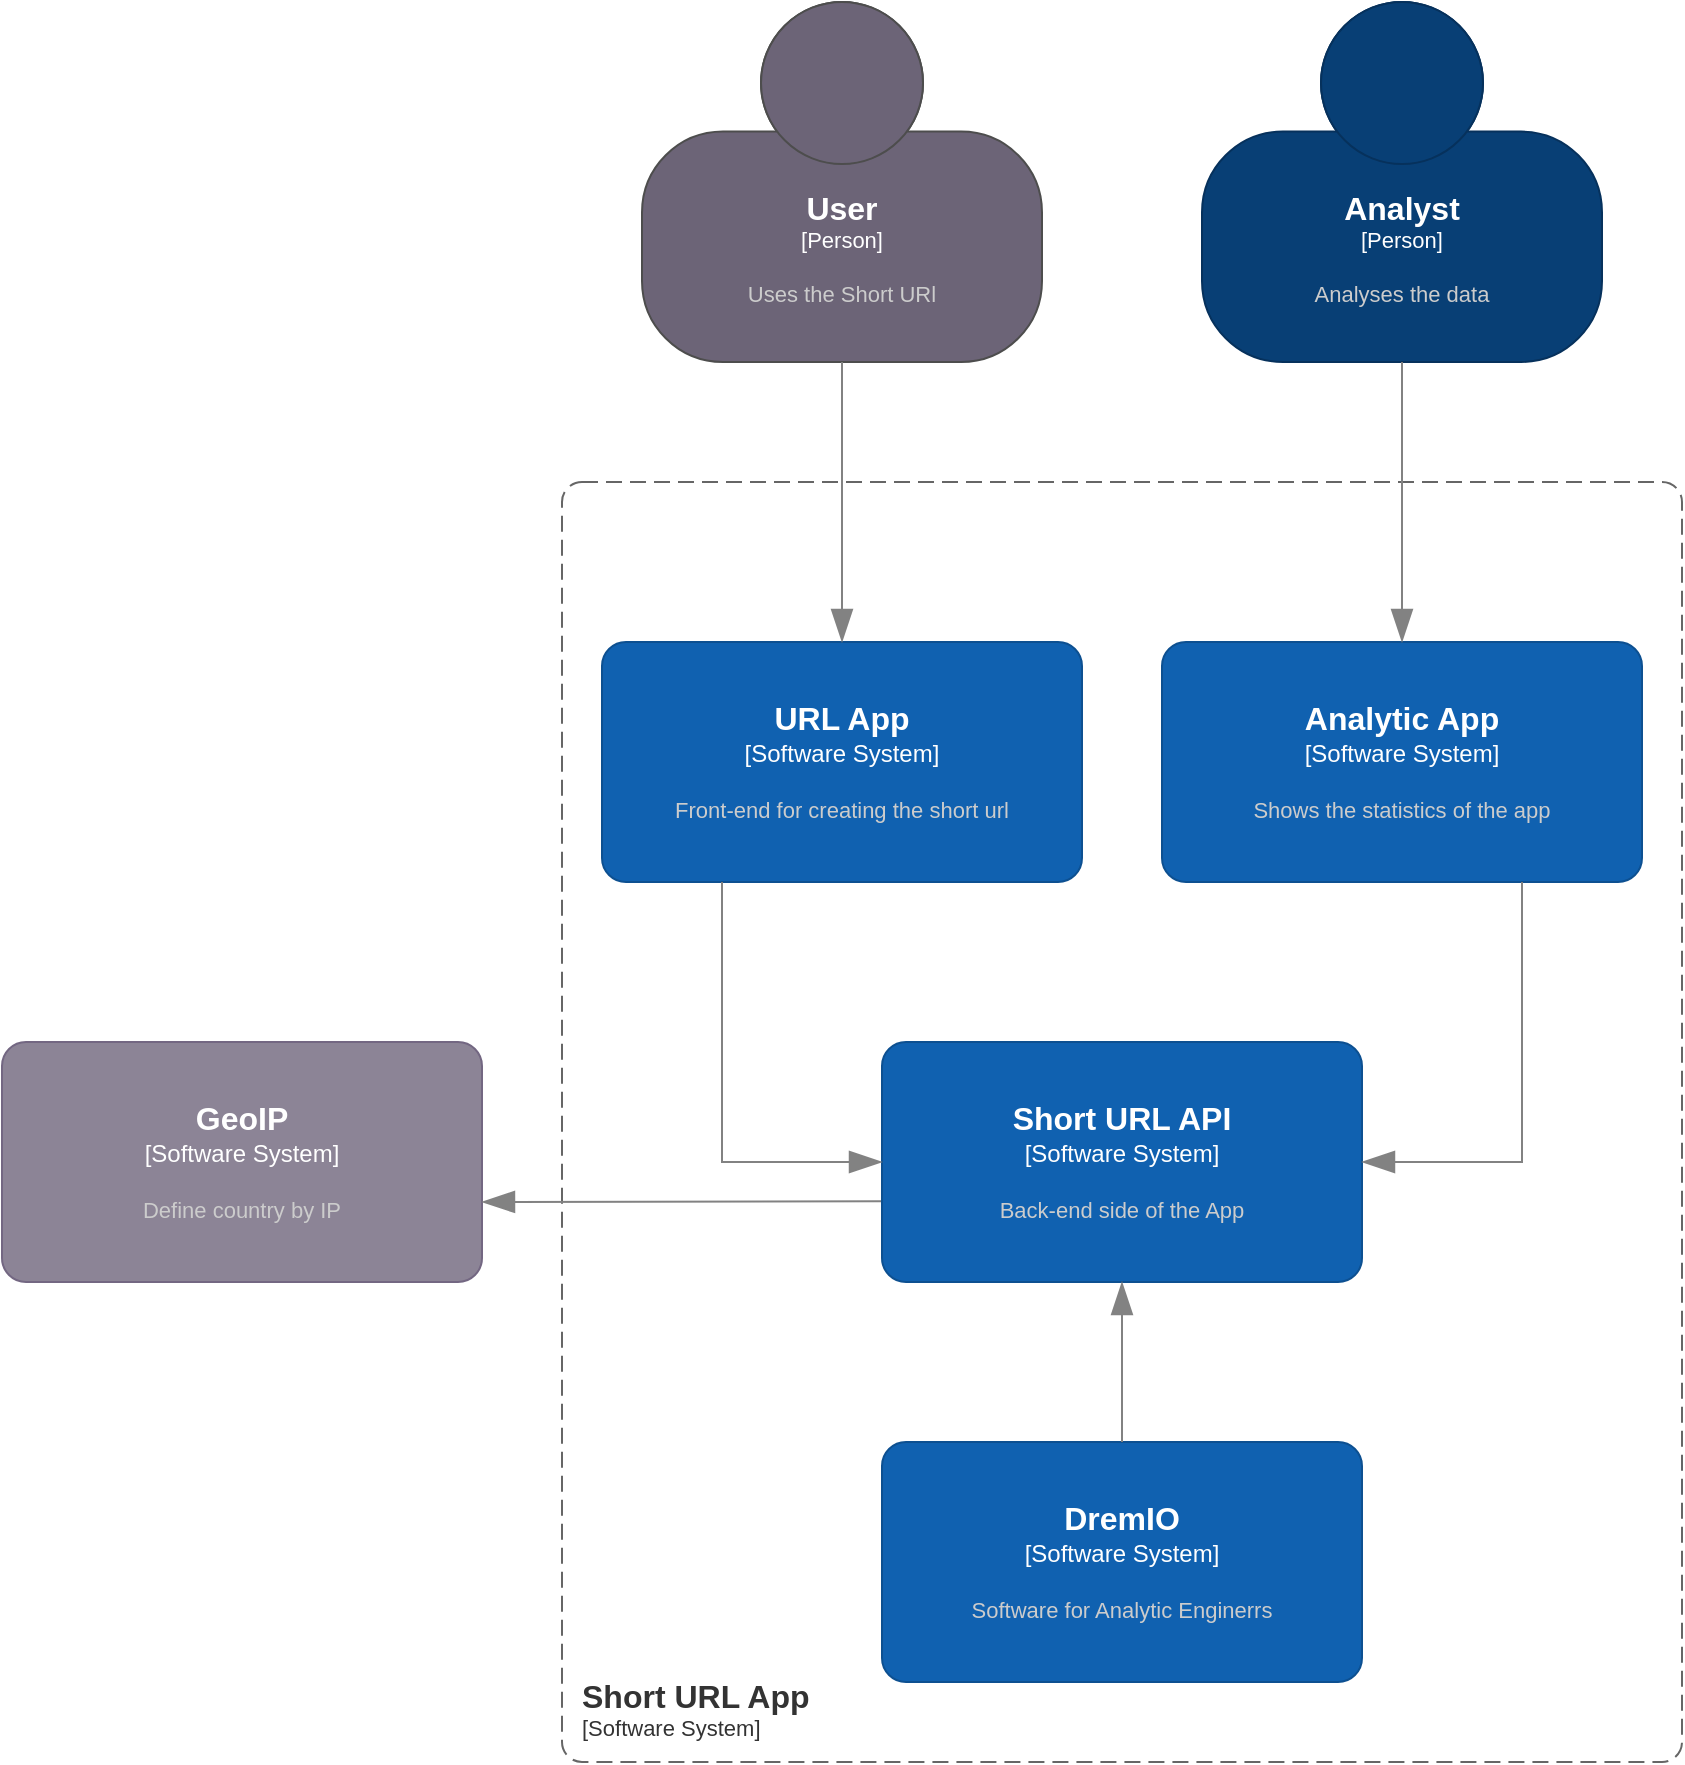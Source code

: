 <mxfile version="26.2.14" pages="2">
  <diagram name="Context" id="rGiJOUNW9idKimHOcc7z">
    <mxGraphModel dx="1878" dy="729" grid="1" gridSize="10" guides="1" tooltips="1" connect="1" arrows="1" fold="1" page="1" pageScale="1" pageWidth="827" pageHeight="1169" math="0" shadow="0">
      <root>
        <mxCell id="0" />
        <mxCell id="1" parent="0" />
        <object placeholders="1" c4Name="User" c4Type="Person" c4Description="Uses the Short URl" label="&lt;font style=&quot;font-size: 16px&quot;&gt;&lt;b&gt;%c4Name%&lt;/b&gt;&lt;/font&gt;&lt;div&gt;[%c4Type%]&lt;/div&gt;&lt;br&gt;&lt;div&gt;&lt;font style=&quot;font-size: 11px&quot;&gt;&lt;font color=&quot;#cccccc&quot;&gt;%c4Description%&lt;/font&gt;&lt;/div&gt;" id="5mEzXijUuJtl-lVVwUSz-2">
          <mxCell style="html=1;fontSize=11;dashed=0;whiteSpace=wrap;fillColor=#6C6477;strokeColor=#4D4D4D;fontColor=#ffffff;shape=mxgraph.c4.person2;align=center;metaEdit=1;points=[[0.5,0,0],[1,0.5,0],[1,0.75,0],[0.75,1,0],[0.5,1,0],[0.25,1,0],[0,0.75,0],[0,0.5,0]];resizable=0;" parent="1" vertex="1">
            <mxGeometry x="160" y="40" width="200" height="180" as="geometry" />
          </mxCell>
        </object>
        <object placeholders="1" c4Name="Analyst" c4Type="Person" c4Description="Analyses the data" label="&lt;font style=&quot;font-size: 16px&quot;&gt;&lt;b&gt;%c4Name%&lt;/b&gt;&lt;/font&gt;&lt;div&gt;[%c4Type%]&lt;/div&gt;&lt;br&gt;&lt;div&gt;&lt;font style=&quot;font-size: 11px&quot;&gt;&lt;font color=&quot;#cccccc&quot;&gt;%c4Description%&lt;/font&gt;&lt;/div&gt;" id="5mEzXijUuJtl-lVVwUSz-3">
          <mxCell style="html=1;fontSize=11;dashed=0;whiteSpace=wrap;fillColor=#083F75;strokeColor=#06315C;fontColor=#ffffff;shape=mxgraph.c4.person2;align=center;metaEdit=1;points=[[0.5,0,0],[1,0.5,0],[1,0.75,0],[0.75,1,0],[0.5,1,0],[0.25,1,0],[0,0.75,0],[0,0.5,0]];resizable=0;" parent="1" vertex="1">
            <mxGeometry x="440" y="40" width="200" height="180" as="geometry" />
          </mxCell>
        </object>
        <object placeholders="1" c4Name="Short URL App" c4Type="SystemScopeBoundary" c4Application="Software System" label="&lt;font style=&quot;font-size: 16px&quot;&gt;&lt;b&gt;&lt;div style=&quot;text-align: left&quot;&gt;%c4Name%&lt;/div&gt;&lt;/b&gt;&lt;/font&gt;&lt;div style=&quot;text-align: left&quot;&gt;[%c4Application%]&lt;/div&gt;" id="5mEzXijUuJtl-lVVwUSz-4">
          <mxCell style="rounded=1;fontSize=11;whiteSpace=wrap;html=1;dashed=1;arcSize=20;fillColor=none;strokeColor=#666666;fontColor=#333333;labelBackgroundColor=none;align=left;verticalAlign=bottom;labelBorderColor=none;spacingTop=0;spacing=10;dashPattern=8 4;metaEdit=1;rotatable=0;perimeter=rectanglePerimeter;noLabel=0;labelPadding=0;allowArrows=0;connectable=0;expand=0;recursiveResize=0;editable=1;pointerEvents=0;absoluteArcSize=1;points=[[0.25,0,0],[0.5,0,0],[0.75,0,0],[1,0.25,0],[1,0.5,0],[1,0.75,0],[0.75,1,0],[0.5,1,0],[0.25,1,0],[0,0.75,0],[0,0.5,0],[0,0.25,0]];" parent="1" vertex="1">
            <mxGeometry x="120" y="280" width="560" height="640" as="geometry" />
          </mxCell>
        </object>
        <object placeholders="1" c4Name="URL App" c4Type="Software System" c4Description="Front-end for creating the short url" label="&lt;font style=&quot;font-size: 16px&quot;&gt;&lt;b&gt;%c4Name%&lt;/b&gt;&lt;/font&gt;&lt;div&gt;[%c4Type%]&lt;/div&gt;&lt;br&gt;&lt;div&gt;&lt;font style=&quot;font-size: 11px&quot;&gt;&lt;font color=&quot;#cccccc&quot;&gt;%c4Description%&lt;/font&gt;&lt;/div&gt;" id="5mEzXijUuJtl-lVVwUSz-5">
          <mxCell style="rounded=1;whiteSpace=wrap;html=1;labelBackgroundColor=none;fillColor=#1061B0;fontColor=#ffffff;align=center;arcSize=10;strokeColor=#0D5091;metaEdit=1;resizable=0;points=[[0.25,0,0],[0.5,0,0],[0.75,0,0],[1,0.25,0],[1,0.5,0],[1,0.75,0],[0.75,1,0],[0.5,1,0],[0.25,1,0],[0,0.75,0],[0,0.5,0],[0,0.25,0]];" parent="1" vertex="1">
            <mxGeometry x="140" y="360" width="240" height="120" as="geometry" />
          </mxCell>
        </object>
        <object placeholders="1" c4Name="Analytic App" c4Type="Software System" c4Description="Shows the statistics of the app" label="&lt;font style=&quot;font-size: 16px&quot;&gt;&lt;b&gt;%c4Name%&lt;/b&gt;&lt;/font&gt;&lt;div&gt;[%c4Type%]&lt;/div&gt;&lt;br&gt;&lt;div&gt;&lt;font style=&quot;font-size: 11px&quot;&gt;&lt;font color=&quot;#cccccc&quot;&gt;%c4Description%&lt;/font&gt;&lt;/div&gt;" id="5mEzXijUuJtl-lVVwUSz-6">
          <mxCell style="rounded=1;whiteSpace=wrap;html=1;labelBackgroundColor=none;fillColor=#1061B0;fontColor=#ffffff;align=center;arcSize=10;strokeColor=#0D5091;metaEdit=1;resizable=0;points=[[0.25,0,0],[0.5,0,0],[0.75,0,0],[1,0.25,0],[1,0.5,0],[1,0.75,0],[0.75,1,0],[0.5,1,0],[0.25,1,0],[0,0.75,0],[0,0.5,0],[0,0.25,0]];" parent="1" vertex="1">
            <mxGeometry x="420" y="360" width="240" height="120" as="geometry" />
          </mxCell>
        </object>
        <object placeholders="1" c4Name="Short URL API" c4Type="Software System" c4Description="Back-end side of the App" label="&lt;font style=&quot;font-size: 16px&quot;&gt;&lt;b&gt;%c4Name%&lt;/b&gt;&lt;/font&gt;&lt;div&gt;[%c4Type%]&lt;/div&gt;&lt;br&gt;&lt;div&gt;&lt;font style=&quot;font-size: 11px&quot;&gt;&lt;font color=&quot;#cccccc&quot;&gt;%c4Description%&lt;/font&gt;&lt;/div&gt;" id="5mEzXijUuJtl-lVVwUSz-7">
          <mxCell style="rounded=1;whiteSpace=wrap;html=1;labelBackgroundColor=none;fillColor=#1061B0;fontColor=#ffffff;align=center;arcSize=10;strokeColor=#0D5091;metaEdit=1;resizable=0;points=[[0.25,0,0],[0.5,0,0],[0.75,0,0],[1,0.25,0],[1,0.5,0],[1,0.75,0],[0.75,1,0],[0.5,1,0],[0.25,1,0],[0,0.75,0],[0,0.5,0],[0,0.25,0]];" parent="1" vertex="1">
            <mxGeometry x="280" y="560" width="240" height="120" as="geometry" />
          </mxCell>
        </object>
        <object placeholders="1" c4Type="Relationship" id="5mEzXijUuJtl-lVVwUSz-8">
          <mxCell style="endArrow=blockThin;html=1;fontSize=10;fontColor=#404040;strokeWidth=1;endFill=1;strokeColor=#828282;elbow=vertical;metaEdit=1;endSize=14;startSize=14;jumpStyle=arc;jumpSize=16;rounded=0;edgeStyle=orthogonalEdgeStyle;exitX=0.5;exitY=1;exitDx=0;exitDy=0;exitPerimeter=0;entryX=0.5;entryY=0;entryDx=0;entryDy=0;entryPerimeter=0;" parent="1" source="5mEzXijUuJtl-lVVwUSz-2" target="5mEzXijUuJtl-lVVwUSz-5" edge="1">
            <mxGeometry width="240" relative="1" as="geometry">
              <mxPoint x="290" y="460" as="sourcePoint" />
              <mxPoint x="530" y="460" as="targetPoint" />
            </mxGeometry>
          </mxCell>
        </object>
        <object placeholders="1" c4Type="Relationship" id="5mEzXijUuJtl-lVVwUSz-9">
          <mxCell style="endArrow=blockThin;html=1;fontSize=10;fontColor=#404040;strokeWidth=1;endFill=1;strokeColor=#828282;elbow=vertical;metaEdit=1;endSize=14;startSize=14;jumpStyle=arc;jumpSize=16;rounded=0;edgeStyle=orthogonalEdgeStyle;exitX=0.5;exitY=1;exitDx=0;exitDy=0;exitPerimeter=0;entryX=0.5;entryY=0;entryDx=0;entryDy=0;entryPerimeter=0;" parent="1" source="5mEzXijUuJtl-lVVwUSz-3" target="5mEzXijUuJtl-lVVwUSz-6" edge="1">
            <mxGeometry width="240" relative="1" as="geometry">
              <mxPoint x="290" y="460" as="sourcePoint" />
              <mxPoint x="530" y="460" as="targetPoint" />
            </mxGeometry>
          </mxCell>
        </object>
        <object placeholders="1" c4Type="Relationship" id="5mEzXijUuJtl-lVVwUSz-10">
          <mxCell style="endArrow=blockThin;html=1;fontSize=10;fontColor=#404040;strokeWidth=1;endFill=1;strokeColor=#828282;elbow=vertical;metaEdit=1;endSize=14;startSize=14;jumpStyle=arc;jumpSize=16;rounded=0;edgeStyle=orthogonalEdgeStyle;entryX=0;entryY=0.5;entryDx=0;entryDy=0;entryPerimeter=0;" parent="1" target="5mEzXijUuJtl-lVVwUSz-7" edge="1">
            <mxGeometry width="240" relative="1" as="geometry">
              <mxPoint x="200" y="480" as="sourcePoint" />
              <mxPoint x="530" y="460" as="targetPoint" />
              <Array as="points">
                <mxPoint x="200" y="620" />
              </Array>
            </mxGeometry>
          </mxCell>
        </object>
        <object placeholders="1" c4Type="Relationship" id="5mEzXijUuJtl-lVVwUSz-11">
          <mxCell style="endArrow=blockThin;html=1;fontSize=10;fontColor=#404040;strokeWidth=1;endFill=1;strokeColor=#828282;elbow=vertical;metaEdit=1;endSize=14;startSize=14;jumpStyle=arc;jumpSize=16;rounded=0;edgeStyle=orthogonalEdgeStyle;entryX=1;entryY=0.5;entryDx=0;entryDy=0;entryPerimeter=0;" parent="1" target="5mEzXijUuJtl-lVVwUSz-7" edge="1">
            <mxGeometry width="240" relative="1" as="geometry">
              <mxPoint x="600" y="480" as="sourcePoint" />
              <mxPoint x="530" y="460" as="targetPoint" />
              <Array as="points">
                <mxPoint x="600" y="620" />
              </Array>
            </mxGeometry>
          </mxCell>
        </object>
        <object placeholders="1" c4Name="GeoIP" c4Type="Software System" c4Description="Define country by IP" label="&lt;font style=&quot;font-size: 16px&quot;&gt;&lt;b&gt;%c4Name%&lt;/b&gt;&lt;/font&gt;&lt;div&gt;[%c4Type%]&lt;/div&gt;&lt;br&gt;&lt;div&gt;&lt;font style=&quot;font-size: 11px&quot;&gt;&lt;font color=&quot;#cccccc&quot;&gt;%c4Description%&lt;/font&gt;&lt;/div&gt;" id="DpZR4_Xgi14tpFOz3s8G-1">
          <mxCell style="rounded=1;whiteSpace=wrap;html=1;labelBackgroundColor=none;fillColor=#8C8496;fontColor=#ffffff;align=center;arcSize=10;strokeColor=#736782;metaEdit=1;resizable=0;points=[[0.25,0,0],[0.5,0,0],[0.75,0,0],[1,0.25,0],[1,0.5,0],[1,0.75,0],[0.75,1,0],[0.5,1,0],[0.25,1,0],[0,0.75,0],[0,0.5,0],[0,0.25,0]];" parent="1" vertex="1">
            <mxGeometry x="-160" y="560" width="240" height="120" as="geometry" />
          </mxCell>
        </object>
        <object placeholders="1" c4Type="Relationship" id="DpZR4_Xgi14tpFOz3s8G-2">
          <mxCell style="endArrow=blockThin;html=1;fontSize=10;fontColor=#404040;strokeWidth=1;endFill=1;strokeColor=#828282;elbow=vertical;metaEdit=1;endSize=14;startSize=14;jumpStyle=arc;jumpSize=16;rounded=0;edgeStyle=orthogonalEdgeStyle;exitX=-0.002;exitY=0.664;exitDx=0;exitDy=0;exitPerimeter=0;" parent="1" edge="1" source="5mEzXijUuJtl-lVVwUSz-7">
            <mxGeometry width="240" relative="1" as="geometry">
              <mxPoint x="280" y="660" as="sourcePoint" />
              <mxPoint x="80" y="640" as="targetPoint" />
            </mxGeometry>
          </mxCell>
        </object>
        <object placeholders="1" c4Name="DremIO" c4Type="Software System" c4Description="Software for Analytic Enginerrs" label="&lt;font style=&quot;font-size: 16px&quot;&gt;&lt;b&gt;%c4Name%&lt;/b&gt;&lt;/font&gt;&lt;div&gt;[%c4Type%]&lt;/div&gt;&lt;br&gt;&lt;div&gt;&lt;font style=&quot;font-size: 11px&quot;&gt;&lt;font color=&quot;#cccccc&quot;&gt;%c4Description%&lt;/font&gt;&lt;/div&gt;" id="DpZR4_Xgi14tpFOz3s8G-3">
          <mxCell style="rounded=1;whiteSpace=wrap;html=1;labelBackgroundColor=none;fillColor=#1061B0;fontColor=#ffffff;align=center;arcSize=10;strokeColor=#0D5091;metaEdit=1;resizable=0;points=[[0.25,0,0],[0.5,0,0],[0.75,0,0],[1,0.25,0],[1,0.5,0],[1,0.75,0],[0.75,1,0],[0.5,1,0],[0.25,1,0],[0,0.75,0],[0,0.5,0],[0,0.25,0]];" parent="1" vertex="1">
            <mxGeometry x="280" y="760" width="240" height="120" as="geometry" />
          </mxCell>
        </object>
        <object placeholders="1" c4Type="Relationship" id="DpZR4_Xgi14tpFOz3s8G-4">
          <mxCell style="endArrow=blockThin;html=1;fontSize=10;fontColor=#404040;strokeWidth=1;endFill=1;strokeColor=#828282;elbow=vertical;metaEdit=1;endSize=14;startSize=14;jumpStyle=arc;jumpSize=16;rounded=0;edgeStyle=orthogonalEdgeStyle;exitX=0.5;exitY=0;exitDx=0;exitDy=0;exitPerimeter=0;entryX=0.5;entryY=1;entryDx=0;entryDy=0;entryPerimeter=0;" parent="1" edge="1" target="5mEzXijUuJtl-lVVwUSz-7" source="DpZR4_Xgi14tpFOz3s8G-3">
            <mxGeometry width="240" relative="1" as="geometry">
              <mxPoint x="400" y="680" as="sourcePoint" />
              <mxPoint x="440" y="680" as="targetPoint" />
            </mxGeometry>
          </mxCell>
        </object>
      </root>
    </mxGraphModel>
  </diagram>
  <diagram id="AcXht7kjBvSb1RFSYacr" name="Container">
    <mxGraphModel dx="1773" dy="656" grid="1" gridSize="10" guides="1" tooltips="1" connect="1" arrows="1" fold="1" page="1" pageScale="1" pageWidth="827" pageHeight="1169" math="0" shadow="0">
      <root>
        <mxCell id="0" />
        <mxCell id="1" parent="0" />
        <object placeholders="1" c4Name="User" c4Type="Person" c4Description="Uses the Short URl" label="&lt;font style=&quot;font-size: 16px&quot;&gt;&lt;b&gt;%c4Name%&lt;/b&gt;&lt;/font&gt;&lt;div&gt;[%c4Type%]&lt;/div&gt;&lt;br&gt;&lt;div&gt;&lt;font style=&quot;font-size: 11px&quot;&gt;&lt;font color=&quot;#cccccc&quot;&gt;%c4Description%&lt;/font&gt;&lt;/div&gt;" id="OESrc9e0XN2vS9DND_qj-1">
          <mxCell style="html=1;fontSize=11;dashed=0;whiteSpace=wrap;fillColor=#6C6477;strokeColor=#4D4D4D;fontColor=#ffffff;shape=mxgraph.c4.person2;align=center;metaEdit=1;points=[[0.5,0,0],[1,0.5,0],[1,0.75,0],[0.75,1,0],[0.5,1,0],[0.25,1,0],[0,0.75,0],[0,0.5,0]];resizable=0;" parent="1" vertex="1">
            <mxGeometry x="180" y="40" width="200" height="180" as="geometry" />
          </mxCell>
        </object>
        <object placeholders="1" c4Name="Analyst" c4Type="Person" c4Description="Analyses the data" label="&lt;font style=&quot;font-size: 16px&quot;&gt;&lt;b&gt;%c4Name%&lt;/b&gt;&lt;/font&gt;&lt;div&gt;[%c4Type%]&lt;/div&gt;&lt;br&gt;&lt;div&gt;&lt;font style=&quot;font-size: 11px&quot;&gt;&lt;font color=&quot;#cccccc&quot;&gt;%c4Description%&lt;/font&gt;&lt;/div&gt;" id="OESrc9e0XN2vS9DND_qj-2">
          <mxCell style="html=1;fontSize=11;dashed=0;whiteSpace=wrap;fillColor=#083F75;strokeColor=#06315C;fontColor=#ffffff;shape=mxgraph.c4.person2;align=center;metaEdit=1;points=[[0.5,0,0],[1,0.5,0],[1,0.75,0],[0.75,1,0],[0.5,1,0],[0.25,1,0],[0,0.75,0],[0,0.5,0]];resizable=0;" parent="1" vertex="1">
            <mxGeometry x="700" y="40" width="200" height="180" as="geometry" />
          </mxCell>
        </object>
        <object placeholders="1" c4Name="Short URL App" c4Type="SystemScopeBoundary" c4Application="Software System" label="&lt;font style=&quot;font-size: 16px&quot;&gt;&lt;b&gt;&lt;div style=&quot;text-align: left&quot;&gt;%c4Name%&lt;/div&gt;&lt;/b&gt;&lt;/font&gt;&lt;div style=&quot;text-align: left&quot;&gt;[%c4Application%]&lt;/div&gt;" id="OESrc9e0XN2vS9DND_qj-3">
          <mxCell style="rounded=1;fontSize=11;whiteSpace=wrap;html=1;dashed=1;arcSize=20;fillColor=none;strokeColor=#666666;fontColor=#333333;labelBackgroundColor=none;align=left;verticalAlign=bottom;labelBorderColor=none;spacingTop=0;spacing=10;dashPattern=8 4;metaEdit=1;rotatable=0;perimeter=rectanglePerimeter;noLabel=0;labelPadding=0;allowArrows=0;connectable=0;expand=0;recursiveResize=0;editable=1;pointerEvents=0;absoluteArcSize=1;points=[[0.25,0,0],[0.5,0,0],[0.75,0,0],[1,0.25,0],[1,0.5,0],[1,0.75,0],[0.75,1,0],[0.5,1,0],[0.25,1,0],[0,0.75,0],[0,0.5,0],[0,0.25,0]];" parent="1" vertex="1">
            <mxGeometry x="-80" y="280" width="1240" height="1360" as="geometry" />
          </mxCell>
        </object>
        <object placeholders="1" c4Type="Relationship" id="OESrc9e0XN2vS9DND_qj-7">
          <mxCell style="endArrow=blockThin;html=1;fontSize=10;fontColor=#404040;strokeWidth=1;endFill=1;strokeColor=#828282;elbow=vertical;metaEdit=1;endSize=14;startSize=14;jumpStyle=arc;jumpSize=16;rounded=0;edgeStyle=orthogonalEdgeStyle;exitX=0.5;exitY=1;exitDx=0;exitDy=0;exitPerimeter=0;entryX=0.5;entryY=0;entryDx=0;entryDy=0;entryPerimeter=0;" parent="1" edge="1">
            <mxGeometry width="240" relative="1" as="geometry">
              <mxPoint x="278.75" y="220" as="sourcePoint" />
              <mxPoint x="278.75" y="360" as="targetPoint" />
            </mxGeometry>
          </mxCell>
        </object>
        <object placeholders="1" c4Type="Relationship" id="OESrc9e0XN2vS9DND_qj-8">
          <mxCell style="endArrow=blockThin;html=1;fontSize=10;fontColor=#404040;strokeWidth=1;endFill=1;strokeColor=#828282;elbow=vertical;metaEdit=1;endSize=14;startSize=14;jumpStyle=arc;jumpSize=16;rounded=0;edgeStyle=orthogonalEdgeStyle;exitX=0.5;exitY=1;exitDx=0;exitDy=0;exitPerimeter=0;entryX=0.5;entryY=0;entryDx=0;entryDy=0;entryPerimeter=0;" parent="1" source="OESrc9e0XN2vS9DND_qj-2" edge="1">
            <mxGeometry width="240" relative="1" as="geometry">
              <mxPoint x="1070" y="220" as="sourcePoint" />
              <mxPoint x="800" y="360" as="targetPoint" />
            </mxGeometry>
          </mxCell>
        </object>
        <object placeholders="1" c4Name="Front-End Side" c4Type="ContainerScopeBoundary" c4Application="Container" label="&lt;font style=&quot;font-size: 16px&quot;&gt;&lt;b&gt;&lt;div style=&quot;text-align: left&quot;&gt;%c4Name%&lt;/div&gt;&lt;/b&gt;&lt;/font&gt;&lt;div style=&quot;text-align: left&quot;&gt;[%c4Application%]&lt;/div&gt;" id="OESrc9e0XN2vS9DND_qj-11">
          <mxCell style="rounded=1;fontSize=11;whiteSpace=wrap;html=1;dashed=1;arcSize=20;fillColor=none;strokeColor=#666666;fontColor=#333333;labelBackgroundColor=none;align=left;verticalAlign=bottom;labelBorderColor=none;spacingTop=0;spacing=10;dashPattern=8 4;metaEdit=1;rotatable=0;perimeter=rectanglePerimeter;noLabel=0;labelPadding=0;allowArrows=0;connectable=0;expand=0;recursiveResize=0;editable=1;pointerEvents=0;absoluteArcSize=1;points=[[0.25,0,0],[0.5,0,0],[0.75,0,0],[1,0.25,0],[1,0.5,0],[1,0.75,0],[0.75,1,0],[0.5,1,0],[0.25,1,0],[0,0.75,0],[0,0.5,0],[0,0.25,0]];" parent="1" vertex="1">
            <mxGeometry x="80" y="320" width="920" height="210" as="geometry" />
          </mxCell>
        </object>
        <mxCell id="OESrc9e0XN2vS9DND_qj-13" value="&lt;font style=&quot;font-size: 22px;&quot;&gt;Load Balancer&lt;/font&gt;" style="rounded=1;whiteSpace=wrap;html=1;fillColor=#23A2D9;strokeColor=light-dark(#0D5091,#0D5091);labelBackgroundColor=none;fontColor=#FFFFFF;" parent="1" vertex="1">
          <mxGeometry x="80" y="640" width="920" height="80" as="geometry" />
        </mxCell>
        <object placeholders="1" c4Type="Relationship" id="OESrc9e0XN2vS9DND_qj-15">
          <mxCell style="endArrow=blockThin;html=1;fontSize=10;fontColor=#404040;strokeWidth=1;endFill=1;strokeColor=#828282;elbow=vertical;metaEdit=1;endSize=14;startSize=14;jumpStyle=arc;jumpSize=16;rounded=0;edgeStyle=orthogonalEdgeStyle;exitX=0.5;exitY=1;exitDx=0;exitDy=0;exitPerimeter=0;" parent="1" edge="1">
            <mxGeometry width="240" relative="1" as="geometry">
              <mxPoint x="280" y="480" as="sourcePoint" />
              <mxPoint x="280" y="640" as="targetPoint" />
            </mxGeometry>
          </mxCell>
        </object>
        <object placeholders="1" c4Type="Relationship" id="OESrc9e0XN2vS9DND_qj-16">
          <mxCell style="endArrow=blockThin;html=1;fontSize=10;fontColor=#404040;strokeWidth=1;endFill=1;strokeColor=#828282;elbow=vertical;metaEdit=1;endSize=14;startSize=14;jumpStyle=arc;jumpSize=16;rounded=0;edgeStyle=orthogonalEdgeStyle;exitX=0.5;exitY=1;exitDx=0;exitDy=0;exitPerimeter=0;entryX=0.782;entryY=-0.002;entryDx=0;entryDy=0;entryPerimeter=0;" parent="1" source="OESrc9e0XN2vS9DND_qj-20" target="OESrc9e0XN2vS9DND_qj-13" edge="1">
            <mxGeometry width="240" relative="1" as="geometry">
              <mxPoint x="540" y="480" as="sourcePoint" />
              <mxPoint x="740" y="640" as="targetPoint" />
              <Array as="points">
                <mxPoint x="800" y="640" />
                <mxPoint x="799" y="640" />
              </Array>
            </mxGeometry>
          </mxCell>
        </object>
        <object placeholders="1" c4Name="Back-End Microservices" c4Type="ContainerScopeBoundary" c4Application="Container" label="&lt;font style=&quot;font-size: 16px&quot;&gt;&lt;b&gt;&lt;div style=&quot;text-align: left&quot;&gt;%c4Name%&lt;/div&gt;&lt;/b&gt;&lt;/font&gt;&lt;div style=&quot;text-align: left&quot;&gt;[%c4Application%]&lt;/div&gt;" id="OESrc9e0XN2vS9DND_qj-17">
          <mxCell style="rounded=1;fontSize=11;whiteSpace=wrap;html=1;dashed=1;arcSize=20;fillColor=none;strokeColor=#666666;fontColor=#333333;labelBackgroundColor=none;align=left;verticalAlign=bottom;labelBorderColor=none;spacingTop=0;spacing=10;dashPattern=8 4;metaEdit=1;rotatable=0;perimeter=rectanglePerimeter;noLabel=0;labelPadding=0;allowArrows=0;connectable=0;expand=0;recursiveResize=0;editable=1;pointerEvents=0;absoluteArcSize=1;points=[[0.25,0,0],[0.5,0,0],[0.75,0,0],[1,0.25,0],[1,0.5,0],[1,0.75,0],[0.75,1,0],[0.5,1,0],[0.25,1,0],[0,0.75,0],[0,0.5,0],[0,0.25,0]];" parent="1" vertex="1">
            <mxGeometry x="-40" y="800" width="1160" height="590" as="geometry" />
          </mxCell>
        </object>
        <object placeholders="1" c4Name="URL Service" c4Type="Container" c4Technology="Nest.js" c4Description="Make Short URLs&#xa;Redirect to long URLs" label="&lt;font style=&quot;font-size: 16px&quot;&gt;&lt;b&gt;%c4Name%&lt;/b&gt;&lt;/font&gt;&lt;div&gt;[%c4Type%: %c4Technology%]&lt;/div&gt;&lt;br&gt;&lt;div&gt;&lt;font style=&quot;font-size: 11px&quot;&gt;&lt;font color=&quot;#E6E6E6&quot;&gt;%c4Description%&lt;/font&gt;&lt;/div&gt;" id="OESrc9e0XN2vS9DND_qj-18">
          <mxCell style="rounded=1;whiteSpace=wrap;html=1;fontSize=11;labelBackgroundColor=none;fillColor=#23A2D9;fontColor=#ffffff;align=center;arcSize=10;strokeColor=#0E7DAD;metaEdit=1;resizable=0;points=[[0.25,0,0],[0.5,0,0],[0.75,0,0],[1,0.25,0],[1,0.5,0],[1,0.75,0],[0.75,1,0],[0.5,1,0],[0.25,1,0],[0,0.75,0],[0,0.5,0],[0,0.25,0]];" parent="1" vertex="1">
            <mxGeometry y="840" width="240" height="120" as="geometry" />
          </mxCell>
        </object>
        <object placeholders="1" c4Name="URL App" c4Type="Container" c4Technology="Vue.js" c4Description="Front-end for creating the short url" label="&lt;font style=&quot;font-size: 16px&quot;&gt;&lt;b&gt;%c4Name%&lt;/b&gt;&lt;/font&gt;&lt;div&gt;[%c4Type%: %c4Technology%]&lt;/div&gt;&lt;br&gt;&lt;div&gt;&lt;font style=&quot;font-size: 11px&quot;&gt;&lt;font color=&quot;#E6E6E6&quot;&gt;%c4Description%&lt;/font&gt;&lt;/div&gt;" id="OESrc9e0XN2vS9DND_qj-19">
          <mxCell style="rounded=1;whiteSpace=wrap;html=1;fontSize=11;labelBackgroundColor=none;fillColor=#23A2D9;fontColor=#ffffff;align=center;arcSize=10;strokeColor=#0E7DAD;metaEdit=1;resizable=0;points=[[0.25,0,0],[0.5,0,0],[0.75,0,0],[1,0.25,0],[1,0.5,0],[1,0.75,0],[0.75,1,0],[0.5,1,0],[0.25,1,0],[0,0.75,0],[0,0.5,0],[0,0.25,0]];" parent="1" vertex="1">
            <mxGeometry x="160" y="360" width="240" height="120" as="geometry" />
          </mxCell>
        </object>
        <object placeholders="1" c4Name="Analytic App" c4Type="Container" c4Technology="Nest.js" c4Description="Shows the statistics of the app" label="&lt;font style=&quot;font-size: 16px&quot;&gt;&lt;b&gt;%c4Name%&lt;/b&gt;&lt;/font&gt;&lt;div&gt;[%c4Type%: %c4Technology%]&lt;/div&gt;&lt;br&gt;&lt;div&gt;&lt;font style=&quot;font-size: 11px&quot;&gt;&lt;font color=&quot;#E6E6E6&quot;&gt;%c4Description%&lt;/font&gt;&lt;/div&gt;" id="OESrc9e0XN2vS9DND_qj-20">
          <mxCell style="rounded=1;whiteSpace=wrap;html=1;fontSize=11;labelBackgroundColor=none;fillColor=#23A2D9;fontColor=#ffffff;align=center;arcSize=10;strokeColor=#0E7DAD;metaEdit=1;resizable=0;points=[[0.25,0,0],[0.5,0,0],[0.75,0,0],[1,0.25,0],[1,0.5,0],[1,0.75,0],[0.75,1,0],[0.5,1,0],[0.25,1,0],[0,0.75,0],[0,0.5,0],[0,0.25,0]];" parent="1" vertex="1">
            <mxGeometry x="680" y="360" width="240" height="120" as="geometry" />
          </mxCell>
        </object>
        <object placeholders="1" c4Name="Analytic Service" c4Type="Container" c4Technology="Nest.js" c4Description="Handle data for analytics" label="&lt;font style=&quot;font-size: 16px&quot;&gt;&lt;b&gt;%c4Name%&lt;/b&gt;&lt;/font&gt;&lt;div&gt;[%c4Type%: %c4Technology%]&lt;/div&gt;&lt;br&gt;&lt;div&gt;&lt;font style=&quot;font-size: 11px&quot;&gt;&lt;font color=&quot;#E6E6E6&quot;&gt;%c4Description%&lt;/font&gt;&lt;/div&gt;" id="OESrc9e0XN2vS9DND_qj-21">
          <mxCell style="rounded=1;whiteSpace=wrap;html=1;fontSize=11;labelBackgroundColor=none;fillColor=#23A2D9;fontColor=#ffffff;align=center;arcSize=10;strokeColor=#0E7DAD;metaEdit=1;resizable=0;points=[[0.25,0,0],[0.5,0,0],[0.75,0,0],[1,0.25,0],[1,0.5,0],[1,0.75,0],[0.75,1,0],[0.5,1,0],[0.25,1,0],[0,0.75,0],[0,0.5,0],[0,0.25,0]];" parent="1" vertex="1">
            <mxGeometry x="280" y="840" width="240" height="120" as="geometry" />
          </mxCell>
        </object>
        <object placeholders="1" c4Name="Cache Service" c4Type="Container" c4Technology="Redis" c4Description="Stores data in cache" label="&lt;font style=&quot;font-size: 16px&quot;&gt;&lt;b&gt;%c4Name%&lt;/b&gt;&lt;/font&gt;&lt;div&gt;[%c4Type%: %c4Technology%]&lt;/div&gt;&lt;br&gt;&lt;div&gt;&lt;font style=&quot;font-size: 11px&quot;&gt;&lt;font color=&quot;#E6E6E6&quot;&gt;%c4Description%&lt;/font&gt;&lt;/div&gt;" id="OESrc9e0XN2vS9DND_qj-22">
          <mxCell style="rounded=1;whiteSpace=wrap;html=1;fontSize=11;labelBackgroundColor=none;fillColor=#23A2D9;fontColor=#ffffff;align=center;arcSize=10;strokeColor=#0E7DAD;metaEdit=1;resizable=0;points=[[0.25,0,0],[0.5,0,0],[0.75,0,0],[1,0.25,0],[1,0.5,0],[1,0.75,0],[0.75,1,0],[0.5,1,0],[0.25,1,0],[0,0.75,0],[0,0.5,0],[0,0.25,0]];" parent="1" vertex="1">
            <mxGeometry y="1440" width="240" height="120" as="geometry" />
          </mxCell>
        </object>
        <object placeholders="1" c4Name="User Service" c4Type="Container" c4Technology="Nest.js" c4Description="User API" label="&lt;font style=&quot;font-size: 16px&quot;&gt;&lt;b&gt;%c4Name%&lt;/b&gt;&lt;/font&gt;&lt;div&gt;[%c4Type%: %c4Technology%]&lt;/div&gt;&lt;br&gt;&lt;div&gt;&lt;font style=&quot;font-size: 11px&quot;&gt;&lt;font color=&quot;#E6E6E6&quot;&gt;%c4Description%&lt;/font&gt;&lt;/div&gt;" id="OESrc9e0XN2vS9DND_qj-23">
          <mxCell style="rounded=1;whiteSpace=wrap;html=1;fontSize=11;labelBackgroundColor=none;fillColor=#23A2D9;fontColor=#ffffff;align=center;arcSize=10;strokeColor=#0E7DAD;metaEdit=1;resizable=0;points=[[0.25,0,0],[0.5,0,0],[0.75,0,0],[1,0.25,0],[1,0.5,0],[1,0.75,0],[0.75,1,0],[0.5,1,0],[0.25,1,0],[0,0.75,0],[0,0.5,0],[0,0.25,0]];" parent="1" vertex="1">
            <mxGeometry x="560" y="840" width="240" height="120" as="geometry" />
          </mxCell>
        </object>
        <object placeholders="1" c4Name="URL DB" c4Type="Container" c4Technology="PostgreSQL" c4Description="URL Storage" label="&lt;font style=&quot;font-size: 16px&quot;&gt;&lt;b&gt;%c4Name%&lt;/b&gt;&lt;/font&gt;&lt;div&gt;[%c4Type%:&amp;nbsp;%c4Technology%]&lt;/div&gt;&lt;br&gt;&lt;div&gt;&lt;font style=&quot;font-size: 11px&quot;&gt;&lt;font color=&quot;#E6E6E6&quot;&gt;%c4Description%&lt;/font&gt;&lt;/div&gt;" id="OESrc9e0XN2vS9DND_qj-24">
          <mxCell style="shape=cylinder3;size=15;whiteSpace=wrap;html=1;boundedLbl=1;rounded=0;labelBackgroundColor=none;fillColor=#23A2D9;fontSize=12;fontColor=#ffffff;align=center;strokeColor=#0E7DAD;metaEdit=1;points=[[0.5,0,0],[1,0.25,0],[1,0.5,0],[1,0.75,0],[0.5,1,0],[0,0.75,0],[0,0.5,0],[0,0.25,0]];resizable=0;" parent="1" vertex="1">
            <mxGeometry y="1040" width="240" height="120" as="geometry" />
          </mxCell>
        </object>
        <object placeholders="1" c4Name="Users DB" c4Type="Container" c4Technology="PostgreSQL" c4Description="Stores users" label="&lt;font style=&quot;font-size: 16px&quot;&gt;&lt;b&gt;%c4Name%&lt;/b&gt;&lt;/font&gt;&lt;div&gt;[%c4Type%:&amp;nbsp;%c4Technology%]&lt;/div&gt;&lt;br&gt;&lt;div&gt;&lt;font style=&quot;font-size: 11px&quot;&gt;&lt;font color=&quot;#E6E6E6&quot;&gt;%c4Description%&lt;/font&gt;&lt;/div&gt;" id="OESrc9e0XN2vS9DND_qj-25">
          <mxCell style="shape=cylinder3;size=15;whiteSpace=wrap;html=1;boundedLbl=1;rounded=0;labelBackgroundColor=none;fillColor=#23A2D9;fontSize=12;fontColor=#ffffff;align=center;strokeColor=#0E7DAD;metaEdit=1;points=[[0.5,0,0],[1,0.25,0],[1,0.5,0],[1,0.75,0],[0.5,1,0],[0,0.75,0],[0,0.5,0],[0,0.25,0]];resizable=0;" parent="1" vertex="1">
            <mxGeometry x="560" y="1040" width="240" height="120" as="geometry" />
          </mxCell>
        </object>
        <object placeholders="1" c4Type="Relationship" id="OESrc9e0XN2vS9DND_qj-26">
          <mxCell style="endArrow=blockThin;html=1;fontSize=10;fontColor=#404040;strokeWidth=1;endFill=1;strokeColor=#828282;elbow=vertical;metaEdit=1;endSize=14;startSize=14;jumpStyle=arc;jumpSize=16;rounded=0;edgeStyle=orthogonalEdgeStyle;exitX=0;exitY=0.5;exitDx=0;exitDy=0;exitPerimeter=0;entryX=0;entryY=0.5;entryDx=0;entryDy=0;entryPerimeter=0;" parent="1" source="OESrc9e0XN2vS9DND_qj-18" target="OESrc9e0XN2vS9DND_qj-22" edge="1">
            <mxGeometry width="240" relative="1" as="geometry">
              <mxPoint x="79" y="960" as="sourcePoint" />
              <mxPoint x="80" y="1039" as="targetPoint" />
              <Array as="points">
                <mxPoint x="-60" y="900" />
                <mxPoint x="-60" y="1500" />
              </Array>
            </mxGeometry>
          </mxCell>
        </object>
        <object placeholders="1" c4Type="Relationship" id="OESrc9e0XN2vS9DND_qj-28">
          <mxCell style="endArrow=blockThin;html=1;fontSize=10;fontColor=#404040;strokeWidth=1;endFill=1;strokeColor=#828282;elbow=vertical;metaEdit=1;endSize=14;startSize=14;jumpStyle=arc;jumpSize=16;rounded=0;edgeStyle=orthogonalEdgeStyle;exitX=0.5;exitY=1;exitDx=0;exitDy=0;exitPerimeter=0;entryX=0.5;entryY=0;entryDx=0;entryDy=0;entryPerimeter=0;" parent="1" source="OESrc9e0XN2vS9DND_qj-18" target="OESrc9e0XN2vS9DND_qj-24" edge="1">
            <mxGeometry width="240" relative="1" as="geometry">
              <mxPoint x="120" y="1010" as="sourcePoint" />
              <mxPoint x="220" y="1040" as="targetPoint" />
              <Array as="points" />
            </mxGeometry>
          </mxCell>
        </object>
        <object placeholders="1" c4Type="Relationship" id="OESrc9e0XN2vS9DND_qj-31">
          <mxCell style="endArrow=blockThin;html=1;fontSize=10;fontColor=#404040;strokeWidth=1;endFill=1;strokeColor=#828282;elbow=vertical;metaEdit=1;endSize=14;startSize=14;jumpStyle=arc;jumpSize=16;rounded=0;edgeStyle=orthogonalEdgeStyle;exitX=0.5;exitY=1;exitDx=0;exitDy=0;exitPerimeter=0;" parent="1" source="OESrc9e0XN2vS9DND_qj-23" edge="1">
            <mxGeometry width="240" relative="1" as="geometry">
              <mxPoint x="470" y="970" as="sourcePoint" />
              <mxPoint x="680" y="1040" as="targetPoint" />
            </mxGeometry>
          </mxCell>
        </object>
        <object placeholders="1" c4Type="Relationship" id="OESrc9e0XN2vS9DND_qj-32">
          <mxCell style="endArrow=blockThin;html=1;fontSize=10;fontColor=#404040;strokeWidth=1;endFill=1;strokeColor=#828282;elbow=vertical;metaEdit=1;endSize=14;startSize=14;jumpStyle=arc;jumpSize=16;rounded=0;edgeStyle=orthogonalEdgeStyle;entryX=0.5;entryY=0;entryDx=0;entryDy=0;entryPerimeter=0;" parent="1" target="OESrc9e0XN2vS9DND_qj-18" edge="1">
            <mxGeometry width="240" relative="1" as="geometry">
              <mxPoint x="120" y="720" as="sourcePoint" />
              <mxPoint x="480" y="690" as="targetPoint" />
              <Array as="points">
                <mxPoint x="120" y="720" />
              </Array>
            </mxGeometry>
          </mxCell>
        </object>
        <object placeholders="1" c4Type="Relationship" id="OESrc9e0XN2vS9DND_qj-33">
          <mxCell style="endArrow=blockThin;html=1;fontSize=10;fontColor=#404040;strokeWidth=1;endFill=1;strokeColor=#828282;elbow=vertical;metaEdit=1;endSize=14;startSize=14;jumpStyle=arc;jumpSize=16;rounded=0;edgeStyle=orthogonalEdgeStyle;" parent="1" edge="1">
            <mxGeometry width="240" relative="1" as="geometry">
              <mxPoint x="400" y="720" as="sourcePoint" />
              <mxPoint x="400" y="840" as="targetPoint" />
            </mxGeometry>
          </mxCell>
        </object>
        <object placeholders="1" c4Type="Relationship" id="OESrc9e0XN2vS9DND_qj-34">
          <mxCell style="endArrow=blockThin;html=1;fontSize=10;fontColor=#404040;strokeWidth=1;endFill=1;strokeColor=#828282;elbow=vertical;metaEdit=1;endSize=14;startSize=14;jumpStyle=arc;jumpSize=16;rounded=0;edgeStyle=orthogonalEdgeStyle;entryX=0.5;entryY=-0.004;entryDx=0;entryDy=0;entryPerimeter=0;" parent="1" target="OESrc9e0XN2vS9DND_qj-23" edge="1">
            <mxGeometry width="240" relative="1" as="geometry">
              <mxPoint x="680" y="720" as="sourcePoint" />
              <mxPoint x="800" y="780" as="targetPoint" />
            </mxGeometry>
          </mxCell>
        </object>
        <object placeholders="1" c4Name="Auth Service" c4Type="Container" c4Technology="JWT" c4Description="Authorization" label="&lt;font style=&quot;font-size: 16px&quot;&gt;&lt;b&gt;%c4Name%&lt;/b&gt;&lt;/font&gt;&lt;div&gt;[%c4Type%: %c4Technology%]&lt;/div&gt;&lt;br&gt;&lt;div&gt;&lt;font style=&quot;font-size: 11px&quot;&gt;&lt;font color=&quot;#E6E6E6&quot;&gt;%c4Description%&lt;/font&gt;&lt;/div&gt;" id="dyddI6L170s90wDA_sSi-1">
          <mxCell style="rounded=1;whiteSpace=wrap;html=1;fontSize=11;labelBackgroundColor=none;fillColor=#23A2D9;fontColor=#ffffff;align=center;arcSize=10;strokeColor=#0E7DAD;metaEdit=1;resizable=0;points=[[0.25,0,0],[0.5,0,0],[0.75,0,0],[1,0.25,0],[1,0.5,0],[1,0.75,0],[0.75,1,0],[0.5,1,0],[0.25,1,0],[0,0.75,0],[0,0.5,0],[0,0.25,0]];" parent="1" vertex="1">
            <mxGeometry x="840" y="840" width="240" height="120" as="geometry" />
          </mxCell>
        </object>
        <object placeholders="1" c4Type="Relationship" c4Technology="gRPC" c4Description="Check credentials" label="&lt;div style=&quot;text-align: left&quot;&gt;&lt;div style=&quot;text-align: center&quot;&gt;&lt;b&gt;%c4Description%&lt;/b&gt;&lt;/div&gt;&lt;div style=&quot;text-align: center&quot;&gt;[%c4Technology%]&lt;/div&gt;&lt;/div&gt;" id="dyddI6L170s90wDA_sSi-5">
          <mxCell style="endArrow=blockThin;html=1;fontSize=10;fontColor=#404040;strokeWidth=1;endFill=1;strokeColor=#828282;elbow=vertical;metaEdit=1;endSize=14;startSize=14;jumpStyle=arc;jumpSize=16;rounded=0;edgeStyle=orthogonalEdgeStyle;exitX=0.331;exitY=0.996;exitDx=0;exitDy=0;exitPerimeter=0;entryX=0.663;entryY=1.001;entryDx=0;entryDy=0;entryPerimeter=0;" parent="1" source="dyddI6L170s90wDA_sSi-1" target="OESrc9e0XN2vS9DND_qj-23" edge="1">
            <mxGeometry width="240" relative="1" as="geometry">
              <mxPoint x="720" y="970" as="sourcePoint" />
              <mxPoint x="960" y="970" as="targetPoint" />
              <Array as="points">
                <mxPoint x="919" y="1000" />
                <mxPoint x="719" y="1000" />
              </Array>
            </mxGeometry>
          </mxCell>
        </object>
        <object placeholders="1" c4Type="Relationship" id="dyddI6L170s90wDA_sSi-6">
          <mxCell style="endArrow=blockThin;html=1;fontSize=10;fontColor=#404040;strokeWidth=1;endFill=1;strokeColor=#828282;elbow=vertical;metaEdit=1;endSize=14;startSize=14;jumpStyle=arc;jumpSize=16;rounded=0;edgeStyle=orthogonalEdgeStyle;entryX=0.5;entryY=0;entryDx=0;entryDy=0;entryPerimeter=0;" parent="1" target="dyddI6L170s90wDA_sSi-1" edge="1">
            <mxGeometry width="240" relative="1" as="geometry">
              <mxPoint x="960" y="719" as="sourcePoint" />
              <mxPoint x="770" y="600" as="targetPoint" />
              <Array as="points">
                <mxPoint x="960" y="719" />
              </Array>
            </mxGeometry>
          </mxCell>
        </object>
        <object placeholders="1" c4Name="AnalyticDB" c4Type="Container" c4Technology="MongoDB" c4Description="Stores Analytic data" label="&lt;font style=&quot;font-size: 16px&quot;&gt;&lt;b&gt;%c4Name%&lt;/b&gt;&lt;/font&gt;&lt;div&gt;[%c4Type%:&amp;nbsp;%c4Technology%]&lt;/div&gt;&lt;br&gt;&lt;div&gt;&lt;font style=&quot;font-size: 11px&quot;&gt;&lt;font color=&quot;#E6E6E6&quot;&gt;%c4Description%&lt;/font&gt;&lt;/div&gt;" id="dyddI6L170s90wDA_sSi-7">
          <mxCell style="shape=cylinder3;size=15;whiteSpace=wrap;html=1;boundedLbl=1;rounded=0;labelBackgroundColor=none;fillColor=#23A2D9;fontSize=12;fontColor=#ffffff;align=center;strokeColor=#0E7DAD;metaEdit=1;points=[[0.5,0,0],[1,0.25,0],[1,0.5,0],[1,0.75,0],[0.5,1,0],[0,0.75,0],[0,0.5,0],[0,0.25,0]];resizable=0;" parent="1" vertex="1">
            <mxGeometry x="280" y="1040" width="240" height="120" as="geometry" />
          </mxCell>
        </object>
        <object placeholders="1" c4Name="Message Queue" c4Type="Container" c4Technology="RabbitMQ" c4Description="" label="&lt;font style=&quot;font-size: 16px&quot;&gt;&lt;b&gt;%c4Name%&lt;/b&gt;&lt;/font&gt;&lt;div&gt;[%c4Type%:&amp;nbsp;%c4Technology%]&lt;/div&gt;&lt;br&gt;&lt;div&gt;&lt;font style=&quot;font-size: 11px&quot;&gt;&lt;font color=&quot;#E6E6E6&quot;&gt;%c4Description%&lt;/font&gt;&lt;/div&gt;" id="dyddI6L170s90wDA_sSi-9">
          <mxCell style="shape=cylinder3;size=15;direction=south;whiteSpace=wrap;html=1;boundedLbl=1;rounded=0;labelBackgroundColor=none;fillColor=#23A2D9;fontSize=12;fontColor=#ffffff;align=center;strokeColor=#0E7DAD;metaEdit=1;points=[[0.5,0,0],[1,0.25,0],[1,0.5,0],[1,0.75,0],[0.5,1,0],[0,0.75,0],[0,0.5,0],[0,0.25,0]];resizable=0;" parent="1" vertex="1">
            <mxGeometry x="110" y="1200" width="240" height="120" as="geometry" />
          </mxCell>
        </object>
        <object placeholders="1" c4Name="DremIO" c4Type="Container" c4Technology="DremIO" c4Description="" label="&lt;font style=&quot;font-size: 16px&quot;&gt;&lt;b&gt;%c4Name%&lt;/b&gt;&lt;/font&gt;&lt;div&gt;[%c4Type%: %c4Technology%]&lt;/div&gt;&lt;br&gt;&lt;div&gt;&lt;font style=&quot;font-size: 11px&quot;&gt;&lt;font color=&quot;#E6E6E6&quot;&gt;%c4Description%&lt;/font&gt;&lt;/div&gt;" id="dyddI6L170s90wDA_sSi-10">
          <mxCell style="rounded=1;whiteSpace=wrap;html=1;fontSize=11;labelBackgroundColor=none;fillColor=#23A2D9;fontColor=#ffffff;align=center;arcSize=10;strokeColor=#0E7DAD;metaEdit=1;resizable=0;points=[[0.25,0,0],[0.5,0,0],[0.75,0,0],[1,0.25,0],[1,0.5,0],[1,0.75,0],[0.75,1,0],[0.5,1,0],[0.25,1,0],[0,0.75,0],[0,0.5,0],[0,0.25,0]];" parent="1" vertex="1">
            <mxGeometry x="280" y="1440" width="240" height="120" as="geometry" />
          </mxCell>
        </object>
        <object placeholders="1" c4Type="Relationship" id="dyddI6L170s90wDA_sSi-11">
          <mxCell style="endArrow=blockThin;html=1;fontSize=10;fontColor=#404040;strokeWidth=1;endFill=1;strokeColor=#828282;elbow=vertical;metaEdit=1;endSize=14;startSize=14;jumpStyle=arc;jumpSize=16;rounded=0;edgeStyle=orthogonalEdgeStyle;exitX=0.5;exitY=1;exitDx=0;exitDy=0;exitPerimeter=0;entryX=0.5;entryY=0;entryDx=0;entryDy=0;entryPerimeter=0;" parent="1" source="OESrc9e0XN2vS9DND_qj-21" target="dyddI6L170s90wDA_sSi-7" edge="1">
            <mxGeometry width="240" relative="1" as="geometry">
              <mxPoint x="190" y="1050" as="sourcePoint" />
              <mxPoint x="430" y="1050" as="targetPoint" />
            </mxGeometry>
          </mxCell>
        </object>
        <object placeholders="1" c4Type="Relationship" id="dyddI6L170s90wDA_sSi-12">
          <mxCell style="endArrow=blockThin;html=1;fontSize=10;fontColor=#404040;strokeWidth=1;endFill=1;strokeColor=#828282;elbow=vertical;metaEdit=1;endSize=14;startSize=14;jumpStyle=arc;jumpSize=16;rounded=0;edgeStyle=orthogonalEdgeStyle;exitX=-0.002;exitY=0.665;exitDx=0;exitDy=0;exitPerimeter=0;entryX=0.5;entryY=1;entryDx=0;entryDy=0;entryPerimeter=0;" parent="1" source="OESrc9e0XN2vS9DND_qj-18" target="dyddI6L170s90wDA_sSi-9" edge="1">
            <mxGeometry width="240" relative="1" as="geometry">
              <mxPoint x="-30" y="940" as="sourcePoint" />
              <mxPoint x="210" y="940" as="targetPoint" />
              <Array as="points">
                <mxPoint x="-20" y="920" />
                <mxPoint x="-20" y="1260" />
              </Array>
            </mxGeometry>
          </mxCell>
        </object>
        <object placeholders="1" c4Type="Relationship" id="dyddI6L170s90wDA_sSi-13">
          <mxCell style="endArrow=blockThin;html=1;fontSize=10;fontColor=#404040;strokeWidth=1;endFill=1;strokeColor=#828282;elbow=vertical;metaEdit=1;endSize=14;startSize=14;jumpStyle=arc;jumpSize=16;rounded=0;edgeStyle=orthogonalEdgeStyle;exitX=1;exitY=0.5;exitDx=0;exitDy=0;exitPerimeter=0;entryX=0.5;entryY=0;entryDx=0;entryDy=0;entryPerimeter=0;" parent="1" source="OESrc9e0XN2vS9DND_qj-21" target="dyddI6L170s90wDA_sSi-9" edge="1">
            <mxGeometry width="240" relative="1" as="geometry">
              <mxPoint x="190" y="1220" as="sourcePoint" />
              <mxPoint x="430" y="1220" as="targetPoint" />
            </mxGeometry>
          </mxCell>
        </object>
        <object placeholders="1" c4Type="Relationship" id="dyddI6L170s90wDA_sSi-14">
          <mxCell style="endArrow=blockThin;html=1;fontSize=10;fontColor=#404040;strokeWidth=1;endFill=1;strokeColor=#828282;elbow=vertical;metaEdit=1;endSize=14;startSize=14;jumpStyle=arc;jumpSize=16;rounded=0;edgeStyle=orthogonalEdgeStyle;exitX=0.5;exitY=0;exitDx=0;exitDy=0;exitPerimeter=0;entryX=0.5;entryY=1;entryDx=0;entryDy=0;entryPerimeter=0;" parent="1" source="dyddI6L170s90wDA_sSi-10" target="dyddI6L170s90wDA_sSi-7" edge="1">
            <mxGeometry width="240" relative="1" as="geometry">
              <mxPoint x="530" y="1290" as="sourcePoint" />
              <mxPoint x="770" y="1290" as="targetPoint" />
            </mxGeometry>
          </mxCell>
        </object>
        <object placeholders="1" c4Name="GeoIP" c4Type="Software System" c4Description="Define country by IP" label="&lt;font style=&quot;font-size: 16px&quot;&gt;&lt;b&gt;%c4Name%&lt;/b&gt;&lt;/font&gt;&lt;div&gt;[%c4Type%]&lt;/div&gt;&lt;br&gt;&lt;div&gt;&lt;font style=&quot;font-size: 11px&quot;&gt;&lt;font color=&quot;#cccccc&quot;&gt;%c4Description%&lt;/font&gt;&lt;/div&gt;" id="mtq1x-wU0RxZFtDXFvi7-1">
          <mxCell style="rounded=1;whiteSpace=wrap;html=1;labelBackgroundColor=none;fillColor=#8C8496;fontColor=#ffffff;align=center;arcSize=10;strokeColor=#736782;metaEdit=1;resizable=0;points=[[0.25,0,0],[0.5,0,0],[0.75,0,0],[1,0.25,0],[1,0.5,0],[1,0.75,0],[0.75,1,0],[0.5,1,0],[0.25,1,0],[0,0.75,0],[0,0.5,0],[0,0.25,0]];" parent="1" vertex="1">
            <mxGeometry x="-400" y="840" width="240" height="120" as="geometry" />
          </mxCell>
        </object>
        <object placeholders="1" c4Type="Relationship" id="mtq1x-wU0RxZFtDXFvi7-2">
          <mxCell style="endArrow=blockThin;html=1;fontSize=10;fontColor=#404040;strokeWidth=1;endFill=1;strokeColor=#828282;elbow=vertical;metaEdit=1;endSize=14;startSize=14;jumpStyle=arc;jumpSize=16;rounded=0;edgeStyle=orthogonalEdgeStyle;entryX=0.5;entryY=0;entryDx=0;entryDy=0;entryPerimeter=0;exitX=0.334;exitY=-0.009;exitDx=0;exitDy=0;exitPerimeter=0;" parent="1" source="OESrc9e0XN2vS9DND_qj-21" target="mtq1x-wU0RxZFtDXFvi7-1" edge="1">
            <mxGeometry width="240" relative="1" as="geometry">
              <mxPoint x="360" y="830" as="sourcePoint" />
              <mxPoint x="340" y="950" as="targetPoint" />
              <Array as="points">
                <mxPoint x="360" y="760" />
                <mxPoint x="-280" y="760" />
              </Array>
            </mxGeometry>
          </mxCell>
        </object>
      </root>
    </mxGraphModel>
  </diagram>
</mxfile>
